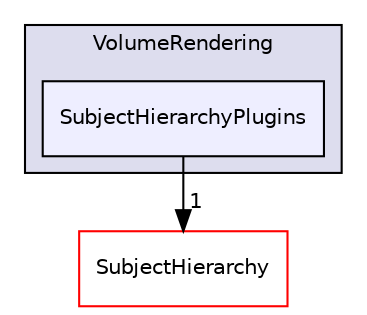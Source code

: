 digraph "Modules/Loadable/VolumeRendering/SubjectHierarchyPlugins" {
  bgcolor=transparent;
  compound=true
  node [ fontsize="10", fontname="Helvetica"];
  edge [ labelfontsize="10", labelfontname="Helvetica"];
  subgraph clusterdir_c12f7f1f51823e34c0f7350e4103bbbd {
    graph [ bgcolor="#ddddee", pencolor="black", label="VolumeRendering" fontname="Helvetica", fontsize="10", URL="dir_c12f7f1f51823e34c0f7350e4103bbbd.html"]
  dir_73e905b12d6d1ad4f9c212bb94f71b32 [shape=box, label="SubjectHierarchyPlugins", style="filled", fillcolor="#eeeeff", pencolor="black", URL="dir_73e905b12d6d1ad4f9c212bb94f71b32.html"];
  }
  dir_1694c2d71873d62d036e188d77c435ae [shape=box label="SubjectHierarchy" color="red" URL="dir_1694c2d71873d62d036e188d77c435ae.html"];
  dir_73e905b12d6d1ad4f9c212bb94f71b32->dir_1694c2d71873d62d036e188d77c435ae [headlabel="1", labeldistance=1.5 headhref="dir_000129_000102.html"];
}
